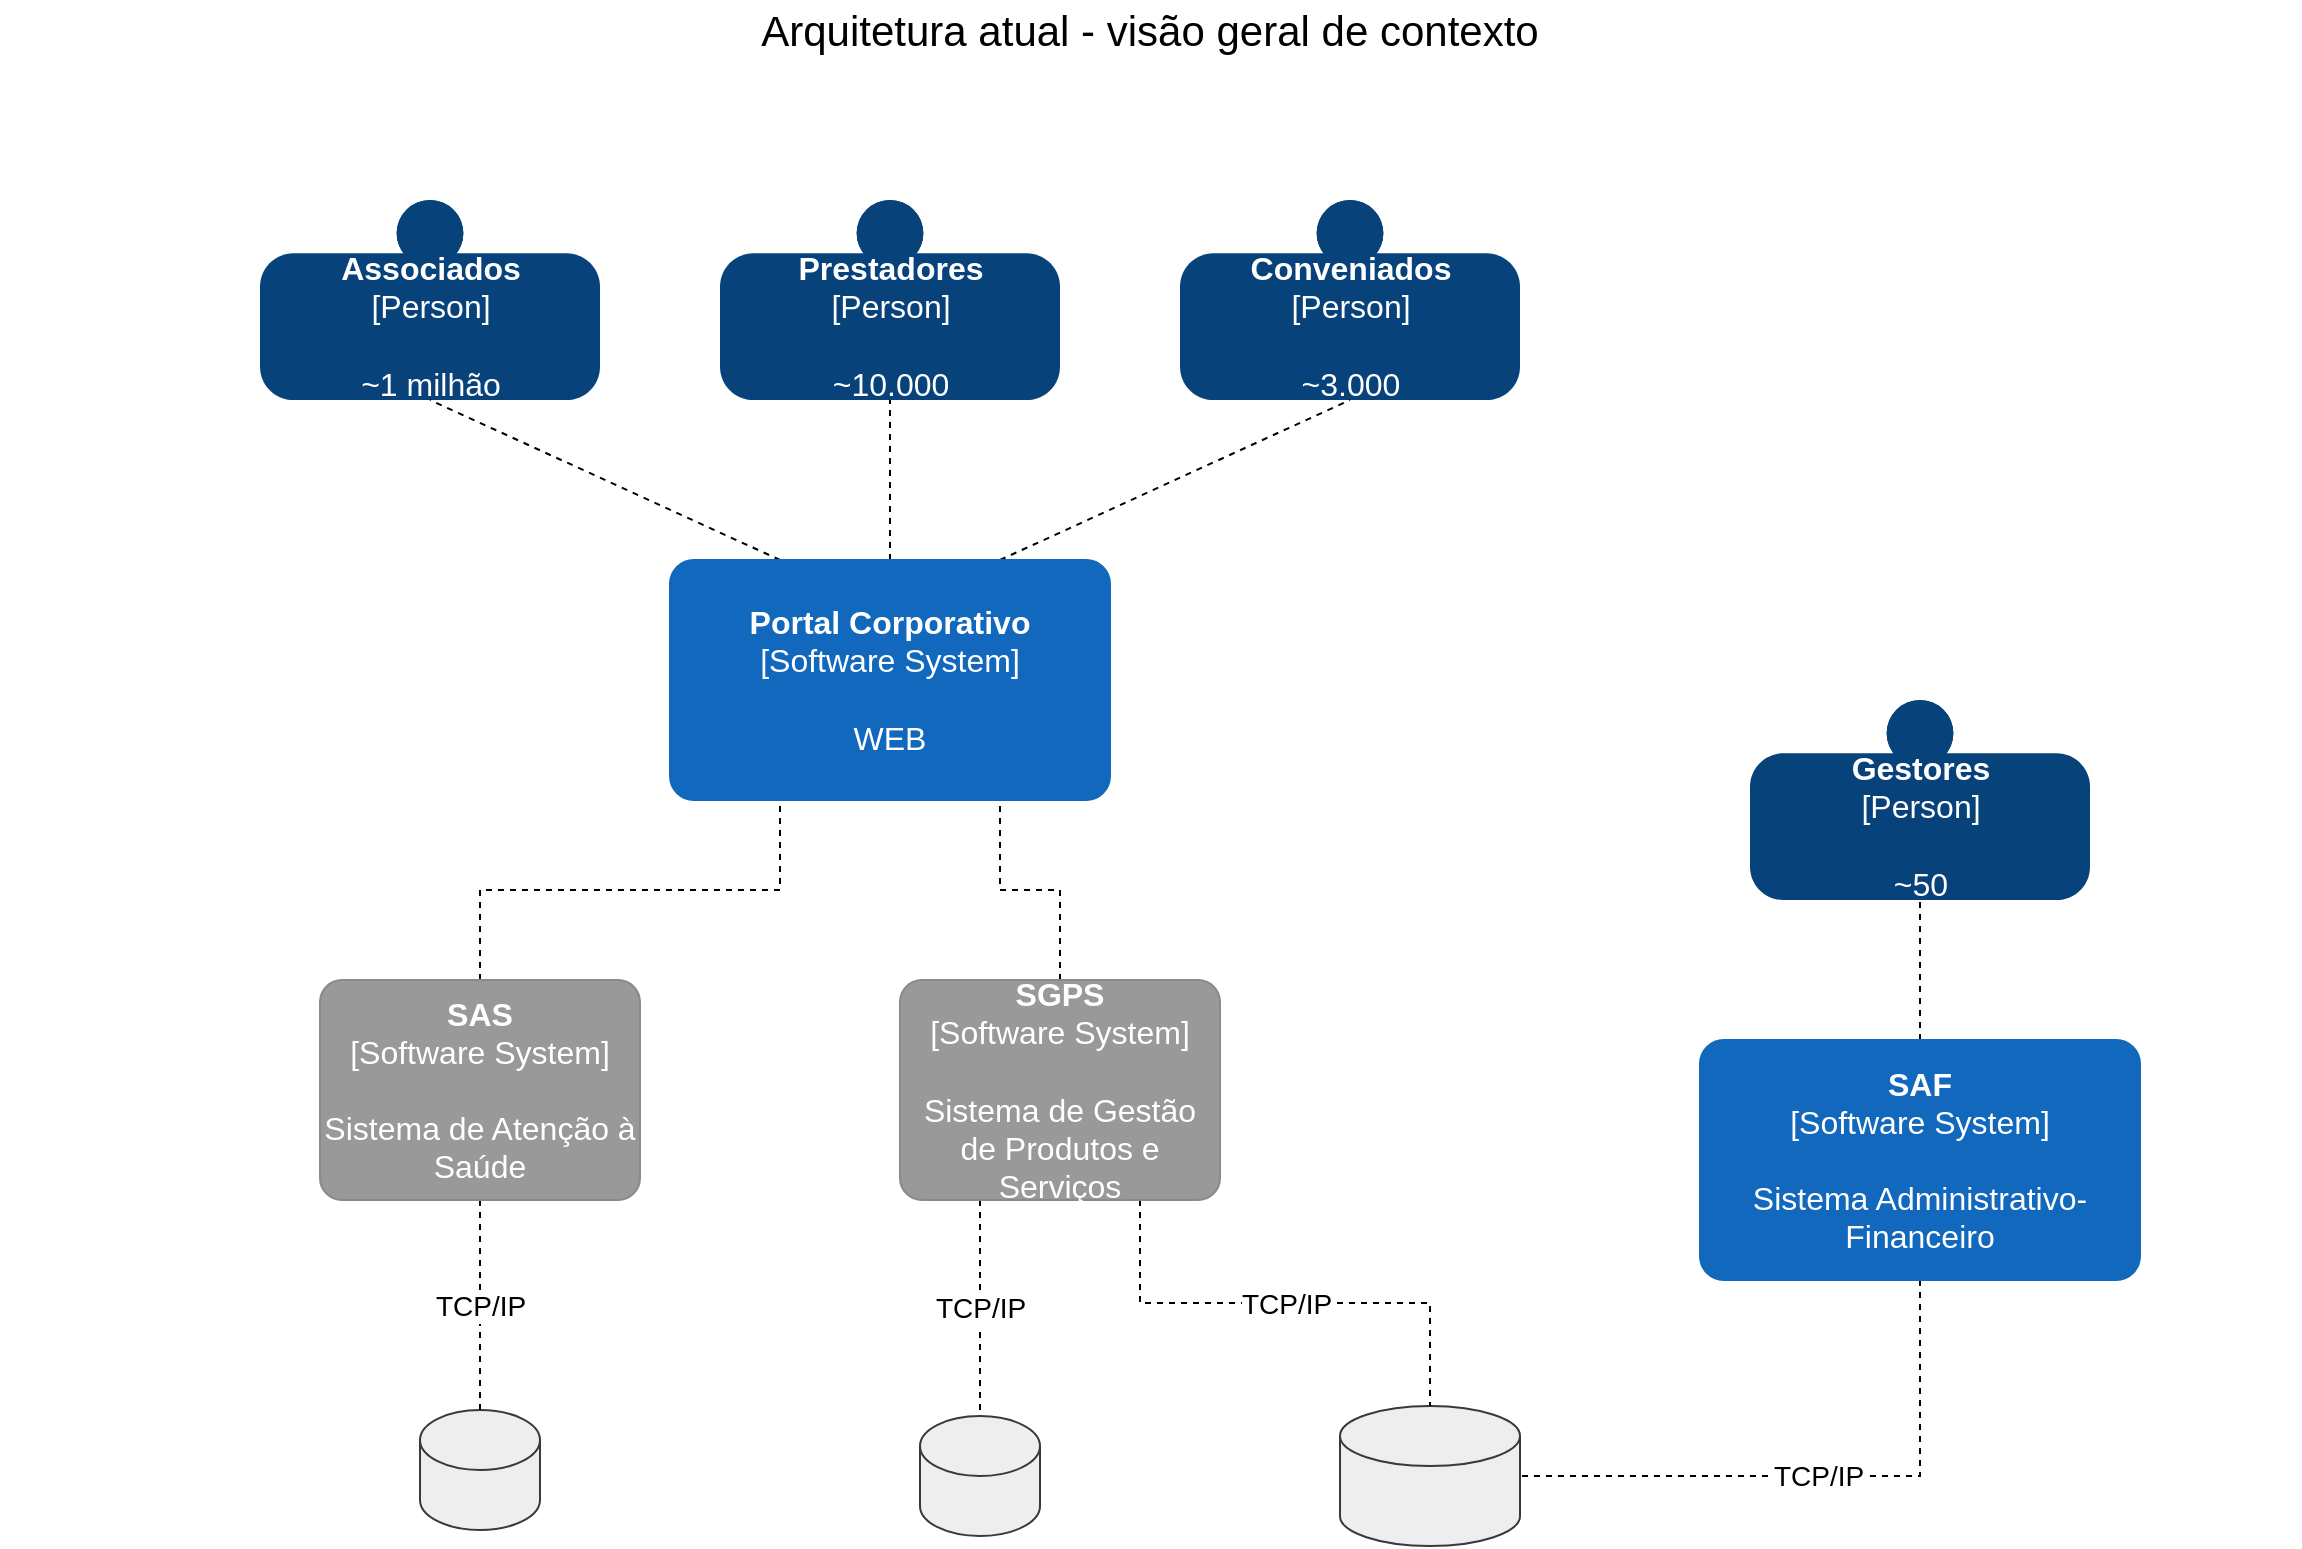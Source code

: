 <mxfile version="15.4.0" type="device"><diagram id="hrjA_1DIl-CuCU9PYa0C" name="general"><mxGraphModel dx="1447" dy="842" grid="1" gridSize="10" guides="1" tooltips="1" connect="1" arrows="1" fold="1" page="1" pageScale="1" pageWidth="1169" pageHeight="827" math="0" shadow="0"><root><mxCell id="0"/><mxCell id="1" parent="0"/><object placeholders="1" c4Name="Associados" c4Type="Person" c4Description="~1 milhão" label="&lt;b style=&quot;font-size: 16px;&quot;&gt;%c4Name%&lt;/b&gt;&lt;div style=&quot;font-size: 16px;&quot;&gt;[%c4Type%]&lt;/div&gt;&lt;br style=&quot;font-size: 16px;&quot;&gt;&lt;div style=&quot;font-size: 16px;&quot;&gt;%c4Description%&lt;/div&gt;" id="6gHh_BOvK9VWRo25HW_U-1"><mxCell style="html=1;dashed=0;whitespace=wrap;fillColor=#08427b;strokeColor=none;fontColor=#ffffff;shape=mxgraph.c4.person;align=center;metaEdit=1;points=[[0.5,0,0],[1,0.5,0],[1,0.75,0],[0.75,1,0],[0.5,1,0],[0.25,1,0],[0,0.75,0],[0,0.5,0]];metaData={&quot;c4Type&quot;:{&quot;editable&quot;:false}};fontSize=16;" vertex="1" parent="1"><mxGeometry x="140" y="100" width="170" height="100" as="geometry"/></mxCell></object><object placeholders="1" c4Name="Gestores" c4Type="Person" c4Description="~50" label="&lt;b style=&quot;font-size: 16px;&quot;&gt;%c4Name%&lt;/b&gt;&lt;div style=&quot;font-size: 16px;&quot;&gt;[%c4Type%]&lt;/div&gt;&lt;br style=&quot;font-size: 16px;&quot;&gt;&lt;div style=&quot;font-size: 16px;&quot;&gt;%c4Description%&lt;/div&gt;" id="6gHh_BOvK9VWRo25HW_U-3"><mxCell style="html=1;dashed=0;whitespace=wrap;fillColor=#08427b;strokeColor=none;fontColor=#ffffff;shape=mxgraph.c4.person;align=center;metaEdit=1;points=[[0.5,0,0],[1,0.5,0],[1,0.75,0],[0.75,1,0],[0.5,1,0],[0.25,1,0],[0,0.75,0],[0,0.5,0]];metaData={&quot;c4Type&quot;:{&quot;editable&quot;:false}};fontSize=16;" vertex="1" parent="1"><mxGeometry x="885" y="350" width="170" height="100" as="geometry"/></mxCell></object><object placeholders="1" c4Name="Prestadores" c4Type="Person" c4Description="~10.000" label="&lt;b style=&quot;font-size: 16px;&quot;&gt;%c4Name%&lt;/b&gt;&lt;div style=&quot;font-size: 16px;&quot;&gt;[%c4Type%]&lt;/div&gt;&lt;br style=&quot;font-size: 16px;&quot;&gt;&lt;div style=&quot;font-size: 16px;&quot;&gt;%c4Description%&lt;/div&gt;" id="6gHh_BOvK9VWRo25HW_U-4"><mxCell style="html=1;dashed=0;whitespace=wrap;fillColor=#08427b;strokeColor=none;fontColor=#ffffff;shape=mxgraph.c4.person;align=center;metaEdit=1;points=[[0.5,0,0],[1,0.5,0],[1,0.75,0],[0.75,1,0],[0.5,1,0],[0.25,1,0],[0,0.75,0],[0,0.5,0]];metaData={&quot;c4Type&quot;:{&quot;editable&quot;:false}};fontSize=16;" vertex="1" parent="1"><mxGeometry x="370" y="100" width="170" height="100" as="geometry"/></mxCell></object><object placeholders="1" c4Name="Conveniados" c4Type="Person" c4Description="~3.000" label="&lt;b style=&quot;font-size: 16px;&quot;&gt;%c4Name%&lt;/b&gt;&lt;div style=&quot;font-size: 16px;&quot;&gt;[%c4Type%]&lt;/div&gt;&lt;br style=&quot;font-size: 16px;&quot;&gt;&lt;div style=&quot;font-size: 16px;&quot;&gt;%c4Description%&lt;/div&gt;" id="6gHh_BOvK9VWRo25HW_U-5"><mxCell style="html=1;dashed=0;whitespace=wrap;fillColor=#08427b;strokeColor=none;fontColor=#ffffff;shape=mxgraph.c4.person;align=center;metaEdit=1;points=[[0.5,0,0],[1,0.5,0],[1,0.75,0],[0.75,1,0],[0.5,1,0],[0.25,1,0],[0,0.75,0],[0,0.5,0]];metaData={&quot;c4Type&quot;:{&quot;editable&quot;:false}};fontSize=16;" vertex="1" parent="1"><mxGeometry x="600" y="100" width="170" height="100" as="geometry"/></mxCell></object><mxCell id="6gHh_BOvK9VWRo25HW_U-10" value="" style="shape=cylinder3;whiteSpace=wrap;html=1;boundedLbl=1;backgroundOutline=1;size=15;strokeColor=#36393d;fillColor=#eeeeee;" vertex="1" parent="1"><mxGeometry x="680" y="703" width="90" height="70" as="geometry"/></mxCell><mxCell id="6gHh_BOvK9VWRo25HW_U-11" value="" style="shape=cylinder3;whiteSpace=wrap;html=1;boundedLbl=1;backgroundOutline=1;size=15;strokeColor=#36393d;fillColor=#eeeeee;" vertex="1" parent="1"><mxGeometry x="470" y="708" width="60" height="60" as="geometry"/></mxCell><mxCell id="6gHh_BOvK9VWRo25HW_U-12" value="" style="shape=cylinder3;whiteSpace=wrap;html=1;boundedLbl=1;backgroundOutline=1;size=15;strokeColor=#36393d;fillColor=#eeeeee;" vertex="1" parent="1"><mxGeometry x="220" y="705" width="60" height="60" as="geometry"/></mxCell><mxCell id="6gHh_BOvK9VWRo25HW_U-14" value="TCP/IP" style="endArrow=none;dashed=1;html=1;rounded=0;edgeStyle=orthogonalEdgeStyle;entryX=1;entryY=0.5;entryDx=0;entryDy=0;entryPerimeter=0;fontSize=14;exitX=0.5;exitY=1;exitDx=0;exitDy=0;exitPerimeter=0;" edge="1" parent="1" source="6gHh_BOvK9VWRo25HW_U-27" target="6gHh_BOvK9VWRo25HW_U-10"><mxGeometry width="50" height="50" relative="1" as="geometry"><mxPoint x="990" y="735" as="sourcePoint"/><mxPoint x="650" y="570" as="targetPoint"/></mxGeometry></mxCell><mxCell id="6gHh_BOvK9VWRo25HW_U-15" value="TCP/IP" style="endArrow=none;dashed=1;html=1;rounded=0;edgeStyle=orthogonalEdgeStyle;entryX=0.5;entryY=0;entryDx=0;entryDy=0;entryPerimeter=0;fontSize=14;exitX=0.75;exitY=1;exitDx=0;exitDy=0;exitPerimeter=0;" edge="1" parent="1" source="6gHh_BOvK9VWRo25HW_U-30" target="6gHh_BOvK9VWRo25HW_U-10"><mxGeometry width="50" height="50" relative="1" as="geometry"><mxPoint x="675" y="555" as="sourcePoint"/><mxPoint x="780.0" y="755" as="targetPoint"/></mxGeometry></mxCell><mxCell id="6gHh_BOvK9VWRo25HW_U-16" value="TCP/IP" style="endArrow=none;dashed=1;html=1;rounded=0;edgeStyle=orthogonalEdgeStyle;entryX=0.5;entryY=0;entryDx=0;entryDy=0;entryPerimeter=0;fontSize=14;exitX=0.25;exitY=1;exitDx=0;exitDy=0;exitPerimeter=0;" edge="1" parent="1" source="6gHh_BOvK9VWRo25HW_U-30" target="6gHh_BOvK9VWRo25HW_U-11"><mxGeometry width="50" height="50" relative="1" as="geometry"><mxPoint x="565" y="555" as="sourcePoint"/><mxPoint x="735.0" y="720" as="targetPoint"/></mxGeometry></mxCell><mxCell id="6gHh_BOvK9VWRo25HW_U-17" value="TCP/IP" style="endArrow=none;dashed=1;html=1;rounded=0;edgeStyle=orthogonalEdgeStyle;exitX=0.5;exitY=1;exitDx=0;exitDy=0;fontSize=14;entryX=0.5;entryY=0;entryDx=0;entryDy=0;entryPerimeter=0;startArrow=none;exitPerimeter=0;" edge="1" parent="1" source="6gHh_BOvK9VWRo25HW_U-29" target="6gHh_BOvK9VWRo25HW_U-12"><mxGeometry width="50" height="50" relative="1" as="geometry"><mxPoint x="250" y="555" as="sourcePoint"/><mxPoint x="570" y="705" as="targetPoint"/></mxGeometry></mxCell><mxCell id="6gHh_BOvK9VWRo25HW_U-18" value="" style="endArrow=none;dashed=1;html=1;rounded=0;fontSize=14;edgeStyle=orthogonalEdgeStyle;entryX=0.5;entryY=1;entryDx=0;entryDy=0;entryPerimeter=0;exitX=0.5;exitY=0;exitDx=0;exitDy=0;exitPerimeter=0;" edge="1" parent="1" source="6gHh_BOvK9VWRo25HW_U-27" target="6gHh_BOvK9VWRo25HW_U-3"><mxGeometry width="50" height="50" relative="1" as="geometry"><mxPoint x="970" y="540" as="sourcePoint"/><mxPoint x="805" y="470" as="targetPoint"/></mxGeometry></mxCell><mxCell id="6gHh_BOvK9VWRo25HW_U-19" value="" style="endArrow=none;dashed=1;html=1;rounded=0;fontSize=14;edgeStyle=orthogonalEdgeStyle;exitX=0.5;exitY=0;exitDx=0;exitDy=0;exitPerimeter=0;entryX=0.75;entryY=1;entryDx=0;entryDy=0;entryPerimeter=0;" edge="1" parent="1" source="6gHh_BOvK9VWRo25HW_U-30" target="6gHh_BOvK9VWRo25HW_U-28"><mxGeometry width="50" height="50" relative="1" as="geometry"><mxPoint x="620" y="455" as="sourcePoint"/><mxPoint x="672" y="390" as="targetPoint"/></mxGeometry></mxCell><mxCell id="6gHh_BOvK9VWRo25HW_U-20" value="" style="endArrow=none;dashed=1;html=1;rounded=0;fontSize=14;edgeStyle=orthogonalEdgeStyle;exitX=0.5;exitY=0;exitDx=0;exitDy=0;exitPerimeter=0;entryX=0.25;entryY=1;entryDx=0;entryDy=0;entryPerimeter=0;" edge="1" parent="1" source="6gHh_BOvK9VWRo25HW_U-29" target="6gHh_BOvK9VWRo25HW_U-28"><mxGeometry width="50" height="50" relative="1" as="geometry"><mxPoint x="250" y="455" as="sourcePoint"/><mxPoint x="260" y="390" as="targetPoint"/></mxGeometry></mxCell><mxCell id="6gHh_BOvK9VWRo25HW_U-21" value="" style="endArrow=none;dashed=1;html=1;rounded=0;fontSize=14;entryX=0.5;entryY=1;entryDx=0;entryDy=0;entryPerimeter=0;exitX=0.25;exitY=0;exitDx=0;exitDy=0;exitPerimeter=0;" edge="1" parent="1" source="6gHh_BOvK9VWRo25HW_U-28" target="6gHh_BOvK9VWRo25HW_U-1"><mxGeometry width="50" height="50" relative="1" as="geometry"><mxPoint x="396" y="240" as="sourcePoint"/><mxPoint x="339.9" y="280" as="targetPoint"/></mxGeometry></mxCell><mxCell id="6gHh_BOvK9VWRo25HW_U-22" value="" style="endArrow=none;dashed=1;html=1;rounded=0;fontSize=14;entryX=0.5;entryY=1;entryDx=0;entryDy=0;entryPerimeter=0;exitX=0.5;exitY=0;exitDx=0;exitDy=0;exitPerimeter=0;" edge="1" parent="1" source="6gHh_BOvK9VWRo25HW_U-28" target="6gHh_BOvK9VWRo25HW_U-4"><mxGeometry width="50" height="50" relative="1" as="geometry"><mxPoint x="601" y="240" as="sourcePoint"/><mxPoint x="235" y="160" as="targetPoint"/></mxGeometry></mxCell><mxCell id="6gHh_BOvK9VWRo25HW_U-23" value="" style="endArrow=none;dashed=1;html=1;rounded=0;fontSize=14;entryX=0.5;entryY=1;entryDx=0;entryDy=0;entryPerimeter=0;exitX=0.75;exitY=0;exitDx=0;exitDy=0;exitPerimeter=0;" edge="1" parent="1" source="6gHh_BOvK9VWRo25HW_U-28" target="6gHh_BOvK9VWRo25HW_U-5"><mxGeometry width="50" height="50" relative="1" as="geometry"><mxPoint x="806" y="240" as="sourcePoint"/><mxPoint x="245" y="170" as="targetPoint"/></mxGeometry></mxCell><object placeholders="1" c4Name="SAF" c4Type="Software System" c4Description="Sistema Administrativo-Financeiro" label="&lt;b&gt;%c4Name%&lt;/b&gt;&lt;div&gt;[%c4Type%]&lt;/div&gt;&lt;br&gt;&lt;div&gt;%c4Description%&lt;/div&gt;" id="6gHh_BOvK9VWRo25HW_U-27"><mxCell style="rounded=1;whiteSpace=wrap;html=1;labelBackgroundColor=none;fillColor=#1168BD;fontColor=#ffffff;align=center;arcSize=10;strokeColor=#1168BD;metaEdit=1;metaData={&quot;c4Type&quot;:{&quot;editable&quot;:false}};points=[[0.25,0,0],[0.5,0,0],[0.75,0,0],[1,0.25,0],[1,0.5,0],[1,0.75,0],[0.75,1,0],[0.5,1,0],[0.25,1,0],[0,0.75,0],[0,0.5,0],[0,0.25,0]];fontSize=16;" vertex="1" parent="1"><mxGeometry x="860" y="520" width="220" height="120" as="geometry"/></mxCell></object><object placeholders="1" c4Name="Portal Corporativo" c4Type="Software System" c4Description="WEB" label="&lt;b&gt;%c4Name%&lt;/b&gt;&lt;div&gt;[%c4Type%]&lt;/div&gt;&lt;br&gt;&lt;div&gt;%c4Description%&lt;/div&gt;" id="6gHh_BOvK9VWRo25HW_U-28"><mxCell style="rounded=1;whiteSpace=wrap;html=1;labelBackgroundColor=none;fillColor=#1168BD;fontColor=#ffffff;align=center;arcSize=10;strokeColor=#1168BD;metaEdit=1;metaData={&quot;c4Type&quot;:{&quot;editable&quot;:false}};points=[[0.25,0,0],[0.5,0,0],[0.75,0,0],[1,0.25,0],[1,0.5,0],[1,0.75,0],[0.75,1,0],[0.5,1,0],[0.25,1,0],[0,0.75,0],[0,0.5,0],[0,0.25,0]];fontSize=16;" vertex="1" parent="1"><mxGeometry x="345" y="280" width="220" height="120" as="geometry"/></mxCell></object><object placeholders="1" c4Name="SAS" c4Type="Software System" c4Description="Sistema de Atenção à Saúde" label="&lt;b&gt;%c4Name%&lt;/b&gt;&lt;div&gt;[%c4Type%]&lt;/div&gt;&lt;br&gt;&lt;div&gt;%c4Description%&lt;/div&gt;" id="6gHh_BOvK9VWRo25HW_U-29"><mxCell style="rounded=1;whiteSpace=wrap;html=1;labelBackgroundColor=none;fillColor=#999999;fontColor=#ffffff;align=center;arcSize=10;strokeColor=#8A8A8A;metaEdit=1;metaData={&quot;c4Type&quot;:{&quot;editable&quot;:false}};points=[[0.25,0,0],[0.5,0,0],[0.75,0,0],[1,0.25,0],[1,0.5,0],[1,0.75,0],[0.75,1,0],[0.5,1,0],[0.25,1,0],[0,0.75,0],[0,0.5,0],[0,0.25,0]];fontSize=16;" vertex="1" parent="1"><mxGeometry x="170" y="490" width="160" height="110.0" as="geometry"/></mxCell></object><object placeholders="1" c4Name="SGPS" c4Type="Software System" c4Description="Sistema de Gestão de Produtos e Serviços" label="&lt;b&gt;%c4Name%&lt;/b&gt;&lt;div&gt;[%c4Type%]&lt;/div&gt;&lt;br&gt;&lt;div&gt;%c4Description%&lt;/div&gt;" id="6gHh_BOvK9VWRo25HW_U-30"><mxCell style="rounded=1;whiteSpace=wrap;html=1;labelBackgroundColor=none;fillColor=#999999;fontColor=#ffffff;align=center;arcSize=10;strokeColor=#8A8A8A;metaEdit=1;metaData={&quot;c4Type&quot;:{&quot;editable&quot;:false}};points=[[0.25,0,0],[0.5,0,0],[0.75,0,0],[1,0.25,0],[1,0.5,0],[1,0.75,0],[0.75,1,0],[0.5,1,0],[0.25,1,0],[0,0.75,0],[0,0.5,0],[0,0.25,0]];fontSize=16;" vertex="1" parent="1"><mxGeometry x="460" y="490" width="160" height="110.0" as="geometry"/></mxCell></object><mxCell id="6gHh_BOvK9VWRo25HW_U-31" value="Arquitetura atual - visão geral de contexto" style="text;html=1;strokeColor=none;fillColor=none;align=center;verticalAlign=middle;whiteSpace=wrap;rounded=0;fontSize=21;" vertex="1" parent="1"><mxGeometry x="10" width="1150" height="30" as="geometry"/></mxCell></root></mxGraphModel></diagram></mxfile>